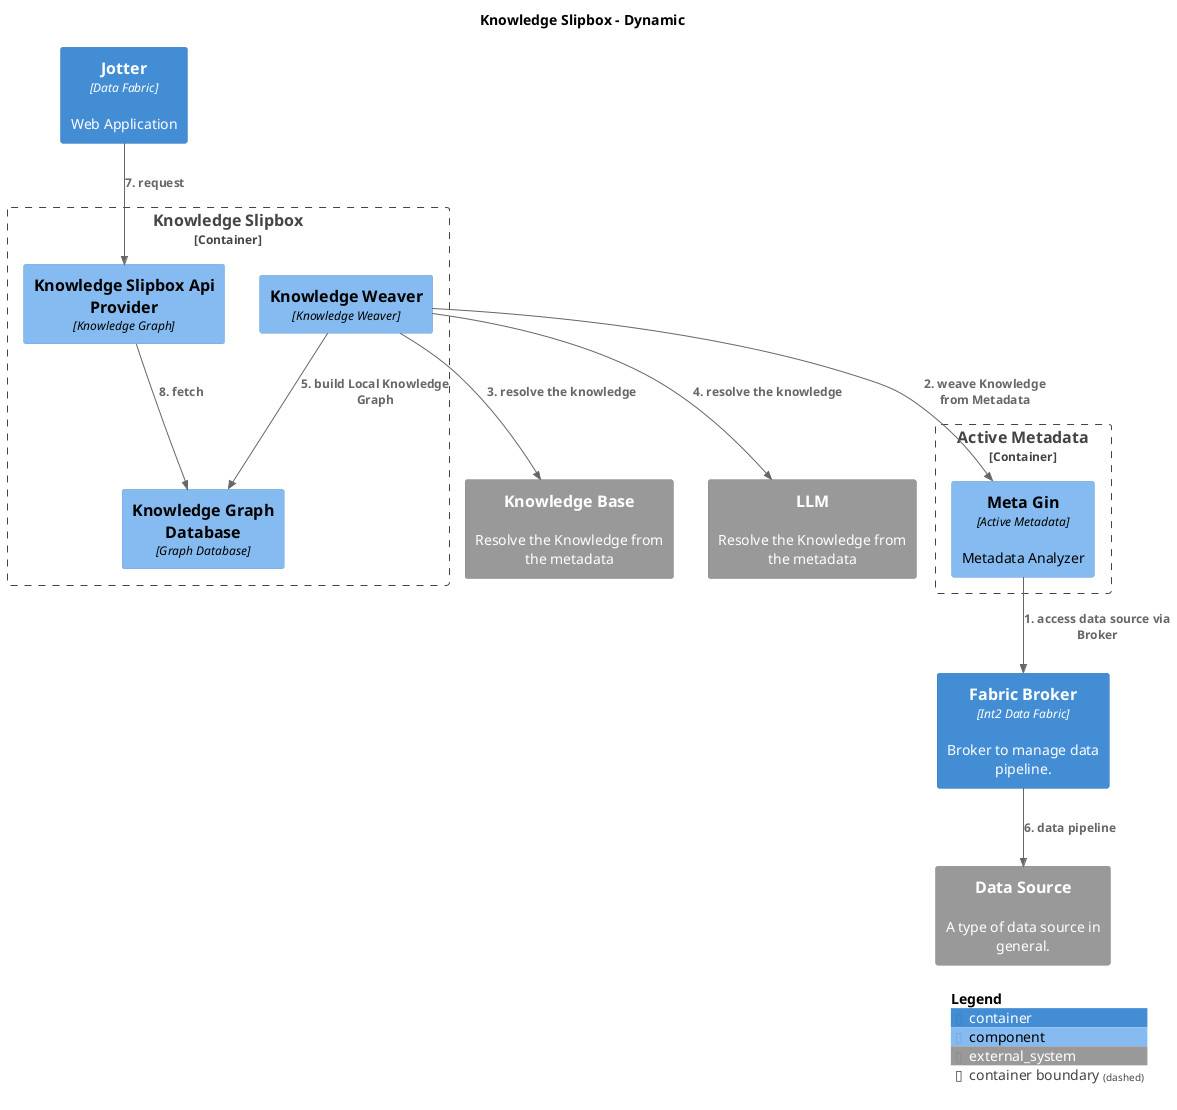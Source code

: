 @startuml
set separator none
title Knowledge Slipbox - Dynamic

top to bottom direction

!include <C4/C4>
!include <C4/C4_Context>
!include <C4/C4_Container>
!include <C4/C4_Component>

Container_Boundary("DataFabric.KnowledgeSlipbox_boundary", "Knowledge Slipbox", $tags="") {
  Component(DataFabric.KnowledgeSlipbox.KnowledgeWeaver, "Knowledge Weaver", "Knowledge Weaver", $tags="")
  Component(DataFabric.KnowledgeSlipbox.KnowledgeGraphDatabase, "Knowledge Graph Database", "Graph Database", $tags="")
  Component(DataFabric.KnowledgeSlipbox.KnowledgeSlipboxApiProvider, "Knowledge Slipbox Api Provider", "Knowledge Graph", $tags="")
}

Container_Boundary("DataFabric.ActiveMetadata_boundary", "Active Metadata", $tags="") {
  Component(DataFabric.ActiveMetadata.MetaGin, "Meta Gin", "Active Metadata", "Metadata Analyzer", $tags="")
}

Container(DataFabric.Jotter, "Jotter", "Data Fabric", "Web Application", $tags="")
Container(DataFabric.FabricBroker, "Fabric Broker", "Int2 Data Fabric", "Broker to manage data pipeline.", $tags="")
System_Ext(DataSource, "Data Source", "A type of data source in general.", $tags="")
System_Ext(KnowledgeBase, "Knowledge Base", "Resolve the Knowledge from the metadata", $tags="")
System_Ext(LLM, "LLM", "Resolve the Knowledge from the metadata", $tags="")

Rel_D(DataFabric.ActiveMetadata.MetaGin, DataFabric.FabricBroker, "1. access data source via Broker", $tags="")
Rel_D(DataFabric.KnowledgeSlipbox.KnowledgeWeaver, DataFabric.ActiveMetadata.MetaGin, "2. weave Knowledge from Metadata", $tags="")
Rel_D(DataFabric.KnowledgeSlipbox.KnowledgeWeaver, KnowledgeBase, "3. resolve the knowledge", $tags="")
Rel_D(DataFabric.KnowledgeSlipbox.KnowledgeWeaver, LLM, "4. resolve the knowledge", $tags="")
Rel_D(DataFabric.KnowledgeSlipbox.KnowledgeWeaver, DataFabric.KnowledgeSlipbox.KnowledgeGraphDatabase, "5. build Local Knowledge Graph", $tags="")
Rel_D(DataFabric.FabricBroker, DataSource, "6. data pipeline", $tags="")
Rel_D(DataFabric.Jotter, DataFabric.KnowledgeSlipbox.KnowledgeSlipboxApiProvider, "7. request", $tags="")
Rel_D(DataFabric.KnowledgeSlipbox.KnowledgeSlipboxApiProvider, DataFabric.KnowledgeSlipbox.KnowledgeGraphDatabase, "8. fetch", $tags="")

SHOW_LEGEND(true)
@enduml